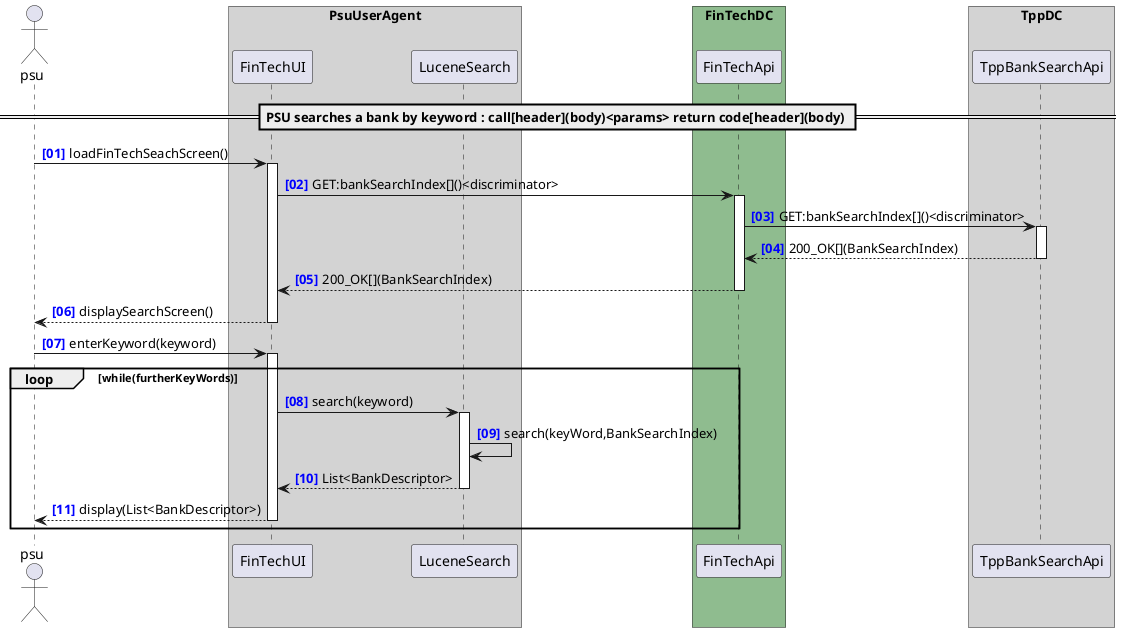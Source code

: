 @startuml

autonumber "<b><color blue>[00]"
actor psu

box "PsuUserAgent" #LightGray
    participant "FinTechUI" as FinTechUI
    participant "LuceneSearch" as LuceneSearch
    'participant "ConsentAuthorisationUI" as ConsentAuthorisationUI
    'participant "OnlineBankingUI" as OnlineBankingUI
end box
box "FinTechDC" #DarkSeaGreen
    participant "FinTechApi" as FinTechApi
end box
box "TppDC" #LightGray
    'participant "TppBankingApi" as TppBankingApi
    participant "TppBankSearchApi" as TppBankSearchApi
    'participant "ConsentAuthorisationApi" as ConsentAuthorisationApi

    'participant "RedirectSessionStoreApi" as RedirectSessionStoreApi
    'participant "BankingProtocolSelector" as BankingProtocolSelector
    'participant "BankingProtocol" as BankingProtocol
end box
box "AspspDC" #LightSkyBlue
	'participant "AspspBankingApi" as AspspBankingApi
    'participant "OnlineBankingApi" as OnlineBankingApi
end box

== PSU searches a bank by keyword : call[header](body)<params> return code[header](body) ==

psu -> FinTechUI ++ : loadFinTechSeachScreen()
FinTechUI -> FinTechApi ++ : GET:bankSearchIndex[]()<discriminator>
FinTechApi -> TppBankSearchApi ++ : GET:bankSearchIndex[]()<discriminator>
return 200_OK[](BankSearchIndex)
return 200_OK[](BankSearchIndex)
return displaySearchScreen()
psu -> FinTechUI ++ : enterKeyword(keyword)
loop while(furtherKeyWords)
FinTechUI -> LuceneSearch ++ : search(keyword)
LuceneSearch -> LuceneSearch : search(keyWord,BankSearchIndex)
return List<BankDescriptor>
return display(List<BankDescriptor>)
end
@enduml
